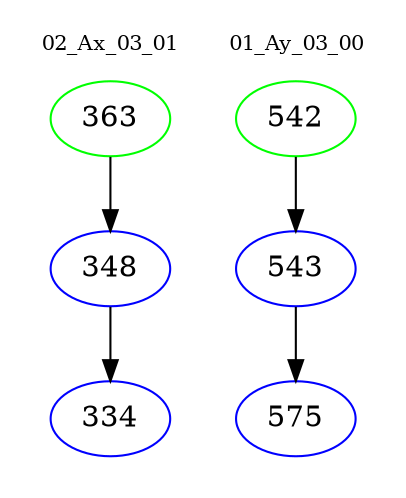 digraph{
subgraph cluster_0 {
color = white
label = "02_Ax_03_01";
fontsize=10;
T0_363 [label="363", color="green"]
T0_363 -> T0_348 [color="black"]
T0_348 [label="348", color="blue"]
T0_348 -> T0_334 [color="black"]
T0_334 [label="334", color="blue"]
}
subgraph cluster_1 {
color = white
label = "01_Ay_03_00";
fontsize=10;
T1_542 [label="542", color="green"]
T1_542 -> T1_543 [color="black"]
T1_543 [label="543", color="blue"]
T1_543 -> T1_575 [color="black"]
T1_575 [label="575", color="blue"]
}
}
